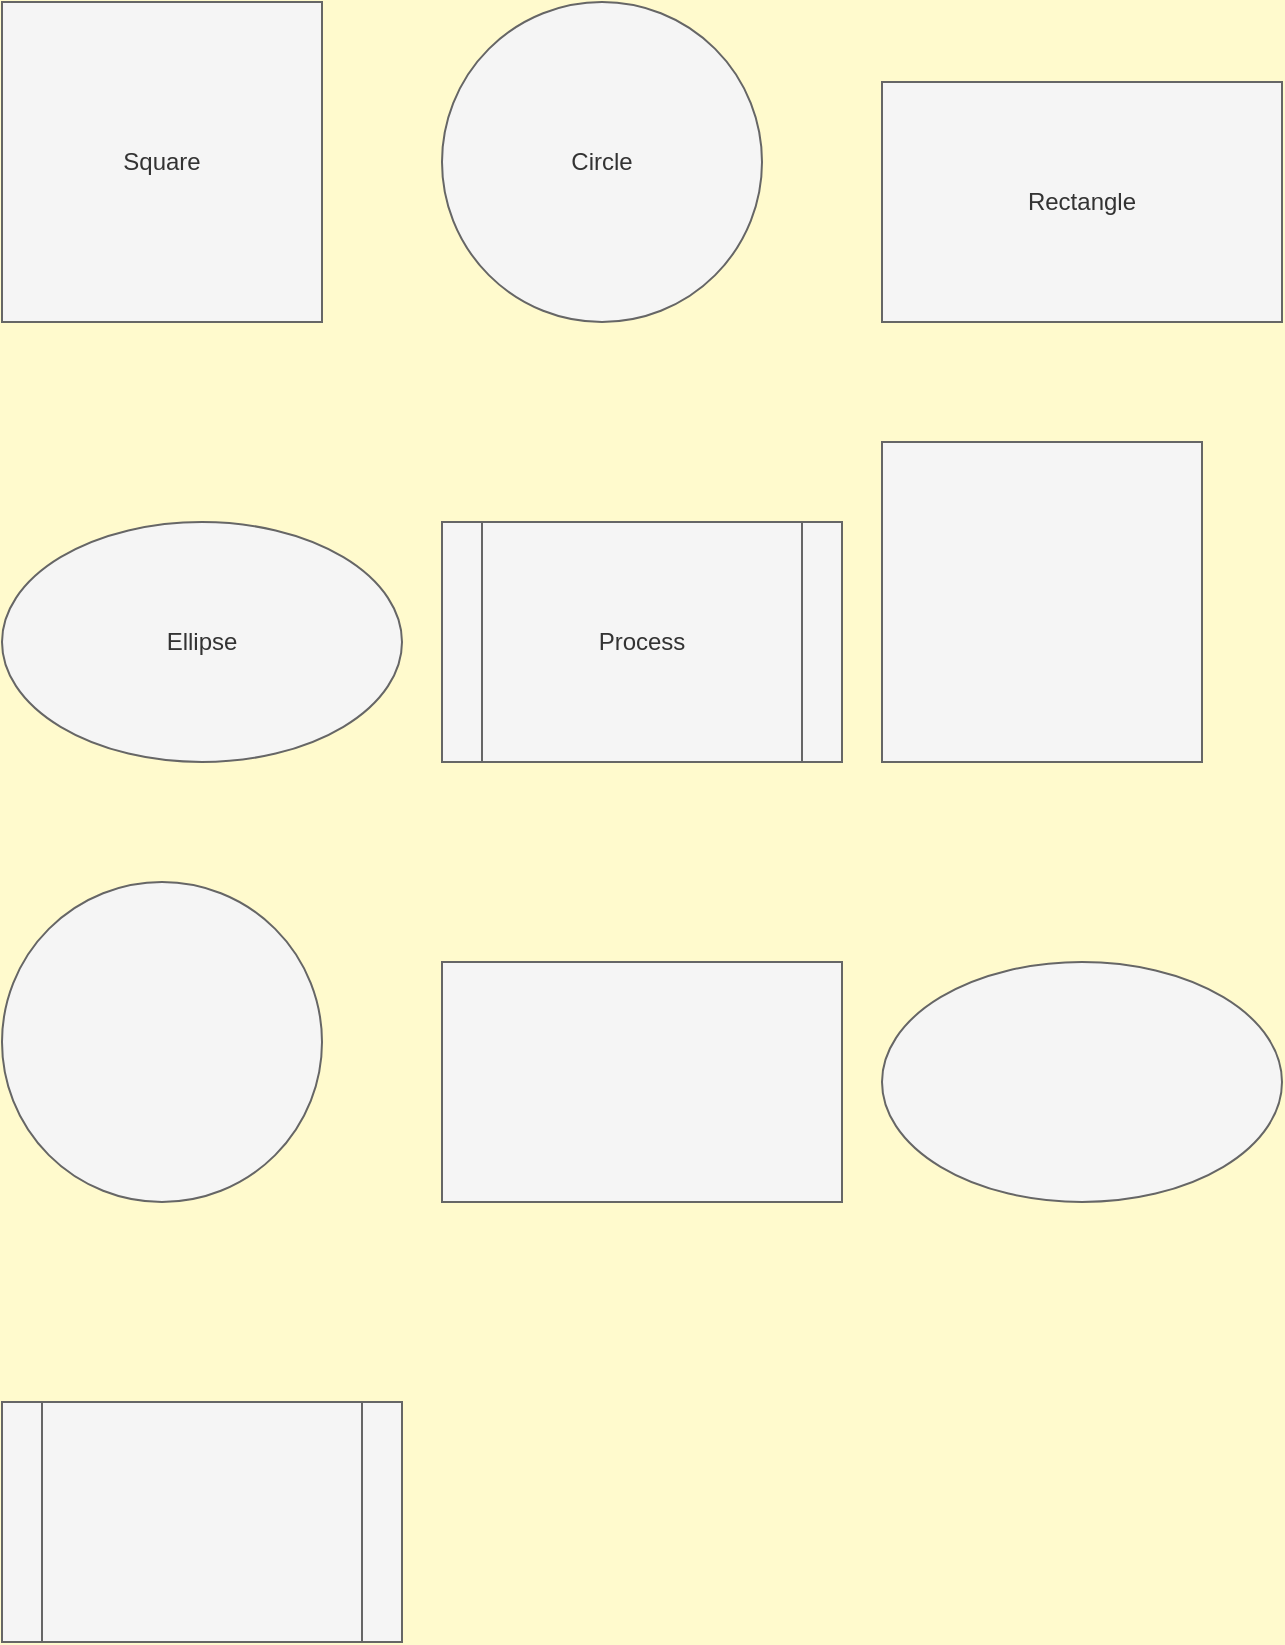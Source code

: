 <mxfile>
  <diagram id="25d" name="Grid Layout Horizontal">
    <mxGraphModel dx="0" dy="0" background="#FFFACD" grid="0" gridSize="10" guides="1" tooltips="1" connect="1" arrows="1" fold="1" page="1" pageScale="1" pageWidth="1169" pageHeight="827" math="0" shadow="0">
      <root>
        <mxCell id="25d-A"/>
        <mxCell id="25d-B" parent="25d-A"/>
        <mxCell id="25d-2" value="Square" style="whiteSpace=wrap;html=1;fillColor=#f5f5f5;strokeColor=#666666;fontColor=#333333" vertex="1" parent="25d-B">
          <mxGeometry x="0" y="60" width="160" height="160" as="geometry"/>
        </mxCell>
        <mxCell id="25d-3" value="Circle" style="ellipse;whiteSpace=wrap;html=1;fillColor=#f5f5f5;strokeColor=#666666;fontColor=#333333" vertex="1" parent="25d-B">
          <mxGeometry x="220" y="60" width="160" height="160" as="geometry"/>
        </mxCell>
        <mxCell id="25d-4" value="Rectangle" style="whiteSpace=wrap;html=1;fillColor=#f5f5f5;strokeColor=#666666;fontColor=#333333" vertex="1" parent="25d-B">
          <mxGeometry x="440" y="100" width="200" height="120" as="geometry"/>
        </mxCell>
        <mxCell id="25d-5" value="Ellipse" style="ellipse;whiteSpace=wrap;html=1;fillColor=#f5f5f5;strokeColor=#666666;fontColor=#333333" vertex="1" parent="25d-B">
          <mxGeometry x="0" y="320" width="200" height="120" as="geometry"/>
        </mxCell>
        <mxCell id="25d-6" value="Process" style="shape=process;whiteSpace=wrap;html=1;fillColor=#f5f5f5;strokeColor=#666666;fontColor=#333333" vertex="1" parent="25d-B">
          <mxGeometry x="220" y="320" width="200" height="120" as="geometry"/>
        </mxCell>
        <mxCell id="25d-7" value="" style="whiteSpace=wrap;html=1;fillColor=#f5f5f5;strokeColor=#666666;fontColor=#333333" vertex="1" parent="25d-B">
          <mxGeometry x="440" y="280" width="160" height="160" as="geometry"/>
        </mxCell>
        <mxCell id="25d-8" value="" style="ellipse;whiteSpace=wrap;html=1;fillColor=#f5f5f5;strokeColor=#666666;fontColor=#333333" vertex="1" parent="25d-B">
          <mxGeometry x="0" y="500" width="160" height="160" as="geometry"/>
        </mxCell>
        <mxCell id="25d-9" value="" style="whiteSpace=wrap;html=1;fillColor=#f5f5f5;strokeColor=#666666;fontColor=#333333" vertex="1" parent="25d-B">
          <mxGeometry x="220" y="540" width="200" height="120" as="geometry"/>
        </mxCell>
        <mxCell id="25d-10" value="" style="ellipse;whiteSpace=wrap;html=1;fillColor=#f5f5f5;strokeColor=#666666;fontColor=#333333" vertex="1" parent="25d-B">
          <mxGeometry x="440" y="540" width="200" height="120" as="geometry"/>
        </mxCell>
        <mxCell id="25d-11" value="" style="shape=process;whiteSpace=wrap;html=1;fillColor=#f5f5f5;strokeColor=#666666;fontColor=#333333" vertex="1" parent="25d-B">
          <mxGeometry x="0" y="760" width="200" height="120" as="geometry"/>
        </mxCell>
      </root>
    </mxGraphModel>
  </diagram>
</mxfile>